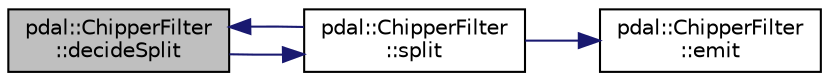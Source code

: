 digraph "pdal::ChipperFilter::decideSplit"
{
  edge [fontname="Helvetica",fontsize="10",labelfontname="Helvetica",labelfontsize="10"];
  node [fontname="Helvetica",fontsize="10",shape=record];
  rankdir="LR";
  Node1 [label="pdal::ChipperFilter\l::decideSplit",height=0.2,width=0.4,color="black", fillcolor="grey75", style="filled", fontcolor="black"];
  Node1 -> Node2 [color="midnightblue",fontsize="10",style="solid",fontname="Helvetica"];
  Node2 [label="pdal::ChipperFilter\l::split",height=0.2,width=0.4,color="black", fillcolor="white", style="filled",URL="$classpdal_1_1ChipperFilter.html#a4c34574dabcee8689ffe7453e733f37f"];
  Node2 -> Node3 [color="midnightblue",fontsize="10",style="solid",fontname="Helvetica"];
  Node3 [label="pdal::ChipperFilter\l::emit",height=0.2,width=0.4,color="black", fillcolor="white", style="filled",URL="$classpdal_1_1ChipperFilter.html#a4afd2daf0ade7f78041ca34b3b543626"];
  Node2 -> Node1 [color="midnightblue",fontsize="10",style="solid",fontname="Helvetica"];
}
